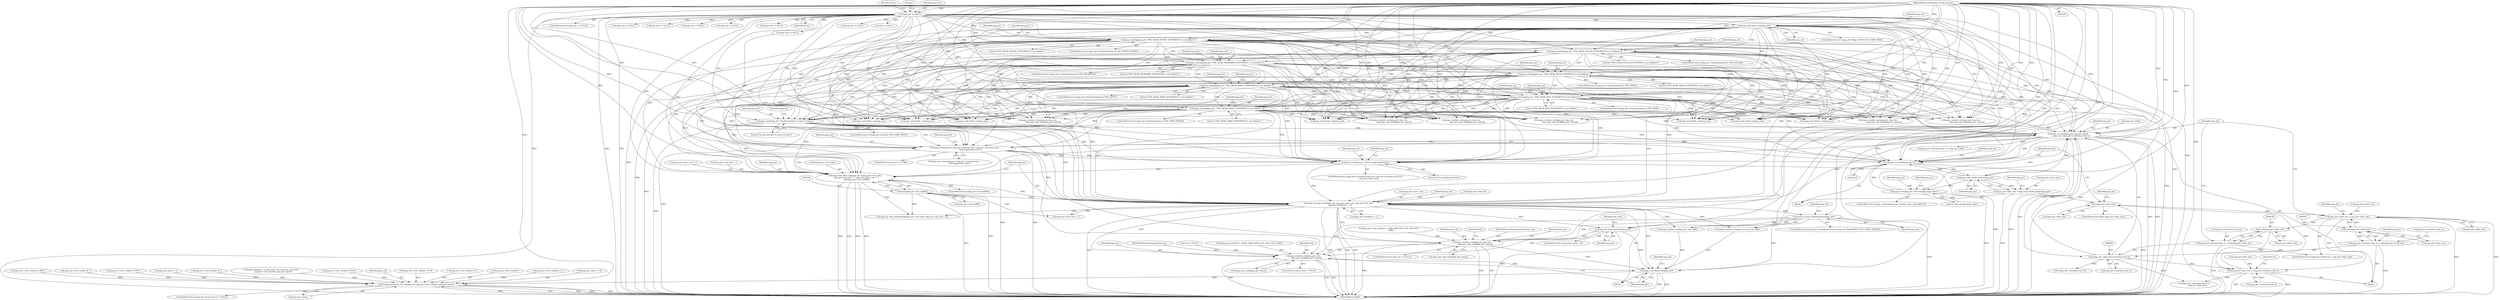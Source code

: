 digraph "0_Chrome_7f3d85b096f66870a15b37c2f40b219b2e292693_8@API" {
"1000777" [label="(Call,png_do_read_interlace(png_ptr))"];
"1000712" [label="(Call,png_memcpy_check(png_ptr, png_ptr->prev_row, png_ptr->row_buf,\n      png_ptr->rowbytes + 1))"];
"1000187" [label="(Call,png_warning(png_ptr, \"PNG_READ_PACK_SUPPORTED is not defined.\"))"];
"1000178" [label="(Call,png_warning(png_ptr, \"PNG_READ_PACKSWAP_SUPPORTED is not defined.\"))"];
"1000139" [label="(Call,png_read_start_row(png_ptr))"];
"1000119" [label="(Call,png_ptr == NULL)"];
"1000106" [label="(MethodParameterIn,png_structp png_ptr)"];
"1000169" [label="(Call,png_warning(png_ptr, \"PNG_READ_FILLER_SUPPORTED is not defined.\"))"];
"1000160" [label="(Call,png_warning(png_ptr, \"PNG_READ_INVERT_SUPPORTED is not defined.\"))"];
"1000689" [label="(Call,png_read_filter_row(png_ptr, &(png_ptr->row_info),\n      png_ptr->row_buf + 1, png_ptr->prev_row + 1,\n      (int)(png_ptr->row_buf[0])))"];
"1000205" [label="(Call,png_warning(png_ptr, \"PNG_READ_BGR_SUPPORTED is not defined.\"))"];
"1000196" [label="(Call,png_warning(png_ptr, \"PNG_READ_SHIFT_SUPPORTED is not defined.\"))"];
"1000431" [label="(Call,png_error(png_ptr, \"Invalid attempt to read row data\"))"];
"1000214" [label="(Call,png_warning(png_ptr, \"PNG_READ_SWAP_SUPPORTED is not defined.\"))"];
"1000534" [label="(Call,png_crc_read(png_ptr, png_ptr->zbuf,\n            (png_size_t)png_ptr->zstream.avail_in))"];
"1000483" [label="(Call,png_read_chunk_header(png_ptr))"];
"1000476" [label="(Call,png_crc_finish(png_ptr, 0))"];
"1000492" [label="(Call,png_error(png_ptr, \"Not enough image data\"))"];
"1000602" [label="(Call,png_error(png_ptr, png_ptr->zstream.msg ? png_ptr->zstream.msg :\n                   \"Decompression error\"))"];
"1000539" [label="(Call,(png_size_t)png_ptr->zstream.avail_in)"];
"1000523" [label="(Call,png_ptr->zstream.avail_in = (uInt)png_ptr->idat_size)"];
"1000529" [label="(Call,(uInt)png_ptr->idat_size)"];
"1000516" [label="(Call,png_ptr->zbuf_size > png_ptr->idat_size)"];
"1000501" [label="(Call,(uInt)png_ptr->zbuf_size)"];
"1000471" [label="(Call,!png_ptr->idat_size)"];
"1000479" [label="(Call,png_ptr->idat_size = png_read_chunk_header(png_ptr))"];
"1000546" [label="(Call,png_ptr->idat_size -= png_ptr->zstream.avail_in)"];
"1000495" [label="(Call,png_ptr->zstream.avail_in = (uInt)png_ptr->zbuf_size)"];
"1000584" [label="(Call,png_error(png_ptr, \"Extra compressed data\"))"];
"1000705" [label="(Call,(int)(png_ptr->row_buf[0]))"];
"1000758" [label="(Call,png_do_read_transformations(png_ptr))"];
"1000783" [label="(Call,png_combine_row(png_ptr, dsp_row,\n            png_pass_dsp_mask[png_ptr->pass]))"];
"1000795" [label="(Call,png_combine_row(png_ptr, row,\n            png_pass_mask[png_ptr->pass]))"];
"1000821" [label="(Call,png_read_finish_row(png_ptr))"];
"1000829" [label="(Call,(*(png_ptr->read_row_fn))(png_ptr, png_ptr->row_number, png_ptr->pass))"];
"1000480" [label="(Call,png_ptr->idat_size)"];
"1000509" [label="(Identifier,png_ptr)"];
"1000122" [label="(Return,return;)"];
"1000109" [label="(Block,)"];
"1000124" [label="(Literal,1)"];
"1000720" [label="(Call,png_ptr->rowbytes + 1)"];
"1000695" [label="(Call,png_ptr->row_buf + 1)"];
"1000396" [label="(Call,dsp_row != NULL)"];
"1000689" [label="(Call,png_read_filter_row(png_ptr, &(png_ptr->row_info),\n      png_ptr->row_buf + 1, png_ptr->prev_row + 1,\n      (int)(png_ptr->row_buf[0])))"];
"1000216" [label="(Literal,\"PNG_READ_SWAP_SUPPORTED is not defined.\")"];
"1000432" [label="(Identifier,png_ptr)"];
"1000235" [label="(Call,png_ptr->row_number & 0x07)"];
"1000690" [label="(Identifier,png_ptr)"];
"1000433" [label="(Literal,\"Invalid attempt to read row data\")"];
"1000492" [label="(Call,png_error(png_ptr, \"Not enough image data\"))"];
"1000792" [label="(Call,row != NULL)"];
"1000781" [label="(Identifier,dsp_row)"];
"1000196" [label="(Call,png_warning(png_ptr, \"PNG_READ_SHIFT_SUPPORTED is not defined.\"))"];
"1000211" [label="(Identifier,png_ptr)"];
"1000199" [label="(ControlStructure,if (png_ptr->transformations & PNG_BGR))"];
"1000598" [label="(ControlStructure,if (ret != Z_OK))"];
"1000171" [label="(Literal,\"PNG_READ_FILLER_SUPPORTED is not defined.\")"];
"1000115" [label="(Call,png_pass_mask[7] = {0x80, 0x08, 0x88, 0x22, 0xaa, 0x55, 0xff})"];
"1000197" [label="(Identifier,png_ptr)"];
"1000531" [label="(Call,png_ptr->idat_size)"];
"1000806" [label="(Call,row != NULL)"];
"1000118" [label="(ControlStructure,if (png_ptr == NULL))"];
"1000469" [label="(Block,)"];
"1000585" [label="(Identifier,png_ptr)"];
"1000797" [label="(Identifier,row)"];
"1000481" [label="(Identifier,png_ptr)"];
"1000830" [label="(Identifier,png_ptr)"];
"1000809" [label="(Call,png_combine_row(png_ptr, row, 0xff))"];
"1000193" [label="(Identifier,png_ptr)"];
"1000494" [label="(Literal,\"Not enough image data\")"];
"1000759" [label="(Identifier,png_ptr)"];
"1000143" [label="(Call,png_ptr->row_number == 0)"];
"1000322" [label="(Call,png_ptr->row_number & 3)"];
"1000714" [label="(Call,png_ptr->prev_row)"];
"1000780" [label="(Call,dsp_row != NULL)"];
"1000683" [label="(ControlStructure,if (png_ptr->row_buf[0]))"];
"1000220" [label="(Identifier,png_ptr)"];
"1000140" [label="(Identifier,png_ptr)"];
"1000834" [label="(Call,png_ptr->pass)"];
"1000784" [label="(Identifier,png_ptr)"];
"1000831" [label="(Call,png_ptr->row_number)"];
"1000414" [label="(Call,png_ptr->row_number & 1)"];
"1000779" [label="(ControlStructure,if (dsp_row != NULL))"];
"1000208" [label="(ControlStructure,if (png_ptr->transformations & PNG_SWAP_BYTES))"];
"1000729" [label="(Identifier,png_ptr)"];
"1000738" [label="(Call,png_do_read_intrapixel(&(png_ptr->row_info), png_ptr->row_buf + 1))"];
"1000586" [label="(Literal,\"Extra compressed data\")"];
"1000535" [label="(Identifier,png_ptr)"];
"1000179" [label="(Identifier,png_ptr)"];
"1000160" [label="(Call,png_warning(png_ptr, \"PNG_READ_INVERT_SUPPORTED is not defined.\"))"];
"1000206" [label="(Identifier,png_ptr)"];
"1000190" [label="(ControlStructure,if (png_ptr->transformations & PNG_SHIFT))"];
"1000169" [label="(Call,png_warning(png_ptr, \"PNG_READ_FILLER_SUPPORTED is not defined.\"))"];
"1000120" [label="(Identifier,png_ptr)"];
"1000771" [label="(ControlStructure,if (png_ptr->pass < 6))"];
"1000777" [label="(Call,png_do_read_interlace(png_ptr))"];
"1000713" [label="(Identifier,png_ptr)"];
"1000529" [label="(Call,(uInt)png_ptr->idat_size)"];
"1000822" [label="(Identifier,png_ptr)"];
"1000334" [label="(Call,dsp_row != NULL)"];
"1000691" [label="(Call,&(png_ptr->row_info))"];
"1000198" [label="(Literal,\"PNG_READ_SHIFT_SUPPORTED is not defined.\")"];
"1000589" [label="(Identifier,png_ptr)"];
"1000758" [label="(Call,png_do_read_transformations(png_ptr))"];
"1000181" [label="(ControlStructure,if (png_ptr->transformations & PNG_PACK))"];
"1000471" [label="(Call,!png_ptr->idat_size)"];
"1000407" [label="(Call,png_read_finish_row(png_ptr))"];
"1000536" [label="(Call,png_ptr->zbuf)"];
"1000484" [label="(Identifier,png_ptr)"];
"1000501" [label="(Call,(uInt)png_ptr->zbuf_size)"];
"1000337" [label="(Call,png_combine_row(png_ptr, dsp_row,\n                     png_pass_dsp_mask[png_ptr->pass]))"];
"1000515" [label="(ControlStructure,if (png_ptr->zbuf_size > png_ptr->idat_size))"];
"1000345" [label="(Call,png_read_finish_row(png_ptr))"];
"1000520" [label="(Call,png_ptr->idat_size)"];
"1000717" [label="(Call,png_ptr->row_buf)"];
"1000180" [label="(Literal,\"PNG_READ_PACKSWAP_SUPPORTED is not defined.\")"];
"1000253" [label="(Call,png_read_finish_row(png_ptr))"];
"1000568" [label="(ControlStructure,if (png_ptr->zstream.avail_out || png_ptr->zstream.avail_in ||\n            png_ptr->idat_size))"];
"1000498" [label="(Identifier,png_ptr)"];
"1000798" [label="(Call,png_pass_mask[png_ptr->pass])"];
"1000189" [label="(Literal,\"PNG_READ_PACK_SUPPORTED is not defined.\")"];
"1000184" [label="(Identifier,png_ptr)"];
"1000299" [label="(Call,dsp_row != NULL)"];
"1000603" [label="(Identifier,png_ptr)"];
"1000399" [label="(Call,png_combine_row(png_ptr, dsp_row,\n                     png_pass_dsp_mask[png_ptr->pass]))"];
"1000424" [label="(ControlStructure,if (!(png_ptr->mode & PNG_HAVE_IDAT)))"];
"1000539" [label="(Call,(png_size_t)png_ptr->zstream.avail_in)"];
"1000493" [label="(Identifier,png_ptr)"];
"1000187" [label="(Call,png_warning(png_ptr, \"PNG_READ_PACK_SUPPORTED is not defined.\"))"];
"1000163" [label="(ControlStructure,if (png_ptr->transformations & PNG_FILLER))"];
"1000796" [label="(Identifier,png_ptr)"];
"1000215" [label="(Identifier,png_ptr)"];
"1000705" [label="(Call,(int)(png_ptr->row_buf[0]))"];
"1000148" [label="(Call,png_ptr->pass == 0)"];
"1000242" [label="(Call,dsp_row != NULL)"];
"1000823" [label="(ControlStructure,if (png_ptr->read_row_fn != NULL))"];
"1000473" [label="(Identifier,png_ptr)"];
"1000496" [label="(Call,png_ptr->zstream.avail_in)"];
"1000307" [label="(Call,png_combine_row(png_ptr, dsp_row,\n                     png_pass_dsp_mask[png_ptr->pass]))"];
"1000272" [label="(Call,dsp_row != NULL)"];
"1000783" [label="(Call,png_combine_row(png_ptr, dsp_row,\n            png_pass_dsp_mask[png_ptr->pass]))"];
"1000763" [label="(Identifier,png_ptr)"];
"1000132" [label="(ControlStructure,if (!(png_ptr->flags & PNG_FLAG_ROW_INIT)))"];
"1000550" [label="(Call,png_ptr->zstream.avail_in)"];
"1000170" [label="(Identifier,png_ptr)"];
"1000791" [label="(ControlStructure,if (row != NULL))"];
"1000205" [label="(Call,png_warning(png_ptr, \"PNG_READ_BGR_SUPPORTED is not defined.\"))"];
"1000112" [label="(Call,png_pass_dsp_mask[7] = {0xff, 0x0f, 0xff, 0x33, 0xff, 0x55,\n       0xff})"];
"1000214" [label="(Call,png_warning(png_ptr, \"PNG_READ_SWAP_SUPPORTED is not defined.\"))"];
"1000161" [label="(Identifier,png_ptr)"];
"1000516" [label="(Call,png_ptr->zbuf_size > png_ptr->idat_size)"];
"1000826" [label="(Identifier,png_ptr)"];
"1000315" [label="(Call,png_read_finish_row(png_ptr))"];
"1000517" [label="(Call,png_ptr->zbuf_size)"];
"1000188" [label="(Identifier,png_ptr)"];
"1000778" [label="(Identifier,png_ptr)"];
"1000575" [label="(Call,png_ptr->zstream.avail_in ||\n            png_ptr->idat_size)"];
"1000743" [label="(Call,png_ptr->row_buf + 1)"];
"1000786" [label="(Call,png_pass_dsp_mask[png_ptr->pass])"];
"1000361" [label="(Call,dsp_row != NULL)"];
"1000495" [label="(Call,png_ptr->zstream.avail_in = (uInt)png_ptr->zbuf_size)"];
"1000700" [label="(Call,png_ptr->prev_row + 1)"];
"1000707" [label="(Call,png_ptr->row_buf[0])"];
"1000485" [label="(ControlStructure,if (png_memcmp(png_ptr->chunk_name, png_IDAT, 4)))"];
"1000477" [label="(Identifier,png_ptr)"];
"1000604" [label="(Call,png_ptr->zstream.msg ? png_ptr->zstream.msg :\n                   \"Decompression error\")"];
"1000475" [label="(Block,)"];
"1000431" [label="(Call,png_error(png_ptr, \"Invalid attempt to read row data\"))"];
"1000245" [label="(Call,png_combine_row(png_ptr, dsp_row,\n                     png_pass_dsp_mask[png_ptr->pass]))"];
"1000283" [label="(Call,png_read_finish_row(png_ptr))"];
"1000785" [label="(Identifier,dsp_row)"];
"1000534" [label="(Call,png_crc_read(png_ptr, png_ptr->zbuf,\n            (png_size_t)png_ptr->zstream.avail_in))"];
"1000166" [label="(Identifier,png_ptr)"];
"1000172" [label="(ControlStructure,if (png_ptr->transformations & PNG_PACKSWAP))"];
"1000260" [label="(Call,png_ptr->row_number & 0x07)"];
"1000202" [label="(Identifier,png_ptr)"];
"1000478" [label="(Literal,0)"];
"1000162" [label="(Literal,\"PNG_READ_INVERT_SUPPORTED is not defined.\")"];
"1000541" [label="(Call,png_ptr->zstream.avail_in)"];
"1000546" [label="(Call,png_ptr->idat_size -= png_ptr->zstream.avail_in)"];
"1000548" [label="(Identifier,png_ptr)"];
"1000207" [label="(Literal,\"PNG_READ_BGR_SUPPORTED is not defined.\")"];
"1000829" [label="(Call,(*(png_ptr->read_row_fn))(png_ptr, png_ptr->row_number, png_ptr->pass))"];
"1000584" [label="(Call,png_error(png_ptr, \"Extra compressed data\"))"];
"1000275" [label="(Call,png_combine_row(png_ptr, dsp_row,\n                     png_pass_dsp_mask[png_ptr->pass]))"];
"1000483" [label="(Call,png_read_chunk_header(png_ptr))"];
"1000476" [label="(Call,png_crc_finish(png_ptr, 0))"];
"1000837" [label="(MethodReturn,RET)"];
"1000472" [label="(Call,png_ptr->idat_size)"];
"1000178" [label="(Call,png_warning(png_ptr, \"PNG_READ_PACKSWAP_SUPPORTED is not defined.\"))"];
"1000523" [label="(Call,png_ptr->zstream.avail_in = (uInt)png_ptr->idat_size)"];
"1000420" [label="(Call,png_read_finish_row(png_ptr))"];
"1000119" [label="(Call,png_ptr == NULL)"];
"1000602" [label="(Call,png_error(png_ptr, png_ptr->zstream.msg ? png_ptr->zstream.msg :\n                   \"Decompression error\"))"];
"1000175" [label="(Identifier,png_ptr)"];
"1000547" [label="(Call,png_ptr->idat_size)"];
"1000139" [label="(Call,png_read_start_row(png_ptr))"];
"1000384" [label="(Call,png_ptr->row_number & 1)"];
"1000712" [label="(Call,png_memcpy_check(png_ptr, png_ptr->prev_row, png_ptr->row_buf,\n      png_ptr->rowbytes + 1))"];
"1000821" [label="(Call,png_read_finish_row(png_ptr))"];
"1000290" [label="(Call,png_ptr->row_number & 0x07)"];
"1000437" [label="(Identifier,png_ptr)"];
"1000463" [label="(Call,!(png_ptr->zstream.avail_in))"];
"1000772" [label="(Call,png_ptr->pass < 6)"];
"1000793" [label="(Identifier,row)"];
"1000748" [label="(ControlStructure,if (png_ptr->transformations || (png_ptr->flags&PNG_FLAG_STRIP_ALPHA)))"];
"1000470" [label="(ControlStructure,while (!png_ptr->idat_size))"];
"1000506" [label="(Call,png_ptr->zstream.next_in = png_ptr->zbuf)"];
"1000795" [label="(Call,png_combine_row(png_ptr, row,\n            png_pass_mask[png_ptr->pass]))"];
"1000817" [label="(Call,png_combine_row(png_ptr, dsp_row, 0xff))"];
"1000352" [label="(Call,png_ptr->row_number & 3)"];
"1000556" [label="(Identifier,ret)"];
"1000479" [label="(Call,png_ptr->idat_size = png_read_chunk_header(png_ptr))"];
"1000106" [label="(MethodParameterIn,png_structp png_ptr)"];
"1000121" [label="(Identifier,NULL)"];
"1000618" [label="(Identifier,png_ptr)"];
"1000503" [label="(Call,png_ptr->zbuf_size)"];
"1000377" [label="(Call,png_read_finish_row(png_ptr))"];
"1000154" [label="(ControlStructure,if (png_ptr->transformations & PNG_INVERT_MONO))"];
"1000526" [label="(Identifier,png_ptr)"];
"1000107" [label="(MethodParameterIn,png_bytep row)"];
"1000369" [label="(Call,png_combine_row(png_ptr, dsp_row,\n                     png_pass_dsp_mask[png_ptr->pass]))"];
"1000488" [label="(Identifier,png_ptr)"];
"1000123" [label="(Call,png_debug2(1, \"in png_read_row (row %lu, pass %d)\",\n      png_ptr->row_number, png_ptr->pass))"];
"1000524" [label="(Call,png_ptr->zstream.avail_in)"];
"1000145" [label="(Identifier,png_ptr)"];
"1000108" [label="(MethodParameterIn,png_bytep dsp_row)"];
"1000777" -> "1000771"  [label="AST: "];
"1000777" -> "1000778"  [label="CFG: "];
"1000778" -> "1000777"  [label="AST: "];
"1000781" -> "1000777"  [label="CFG: "];
"1000777" -> "1000837"  [label="DDG: "];
"1000712" -> "1000777"  [label="DDG: "];
"1000758" -> "1000777"  [label="DDG: "];
"1000106" -> "1000777"  [label="DDG: "];
"1000777" -> "1000783"  [label="DDG: "];
"1000777" -> "1000795"  [label="DDG: "];
"1000777" -> "1000821"  [label="DDG: "];
"1000712" -> "1000109"  [label="AST: "];
"1000712" -> "1000720"  [label="CFG: "];
"1000713" -> "1000712"  [label="AST: "];
"1000714" -> "1000712"  [label="AST: "];
"1000717" -> "1000712"  [label="AST: "];
"1000720" -> "1000712"  [label="AST: "];
"1000729" -> "1000712"  [label="CFG: "];
"1000712" -> "1000837"  [label="DDG: "];
"1000712" -> "1000837"  [label="DDG: "];
"1000712" -> "1000837"  [label="DDG: "];
"1000712" -> "1000837"  [label="DDG: "];
"1000187" -> "1000712"  [label="DDG: "];
"1000689" -> "1000712"  [label="DDG: "];
"1000178" -> "1000712"  [label="DDG: "];
"1000205" -> "1000712"  [label="DDG: "];
"1000139" -> "1000712"  [label="DDG: "];
"1000431" -> "1000712"  [label="DDG: "];
"1000196" -> "1000712"  [label="DDG: "];
"1000119" -> "1000712"  [label="DDG: "];
"1000534" -> "1000712"  [label="DDG: "];
"1000160" -> "1000712"  [label="DDG: "];
"1000214" -> "1000712"  [label="DDG: "];
"1000602" -> "1000712"  [label="DDG: "];
"1000169" -> "1000712"  [label="DDG: "];
"1000584" -> "1000712"  [label="DDG: "];
"1000106" -> "1000712"  [label="DDG: "];
"1000705" -> "1000712"  [label="DDG: "];
"1000712" -> "1000738"  [label="DDG: "];
"1000712" -> "1000743"  [label="DDG: "];
"1000712" -> "1000758"  [label="DDG: "];
"1000712" -> "1000783"  [label="DDG: "];
"1000712" -> "1000795"  [label="DDG: "];
"1000712" -> "1000809"  [label="DDG: "];
"1000712" -> "1000817"  [label="DDG: "];
"1000712" -> "1000821"  [label="DDG: "];
"1000187" -> "1000181"  [label="AST: "];
"1000187" -> "1000189"  [label="CFG: "];
"1000188" -> "1000187"  [label="AST: "];
"1000189" -> "1000187"  [label="AST: "];
"1000193" -> "1000187"  [label="CFG: "];
"1000187" -> "1000837"  [label="DDG: "];
"1000178" -> "1000187"  [label="DDG: "];
"1000139" -> "1000187"  [label="DDG: "];
"1000119" -> "1000187"  [label="DDG: "];
"1000169" -> "1000187"  [label="DDG: "];
"1000160" -> "1000187"  [label="DDG: "];
"1000106" -> "1000187"  [label="DDG: "];
"1000187" -> "1000196"  [label="DDG: "];
"1000187" -> "1000205"  [label="DDG: "];
"1000187" -> "1000214"  [label="DDG: "];
"1000187" -> "1000245"  [label="DDG: "];
"1000187" -> "1000253"  [label="DDG: "];
"1000187" -> "1000275"  [label="DDG: "];
"1000187" -> "1000283"  [label="DDG: "];
"1000187" -> "1000307"  [label="DDG: "];
"1000187" -> "1000315"  [label="DDG: "];
"1000187" -> "1000337"  [label="DDG: "];
"1000187" -> "1000345"  [label="DDG: "];
"1000187" -> "1000369"  [label="DDG: "];
"1000187" -> "1000377"  [label="DDG: "];
"1000187" -> "1000399"  [label="DDG: "];
"1000187" -> "1000407"  [label="DDG: "];
"1000187" -> "1000420"  [label="DDG: "];
"1000187" -> "1000431"  [label="DDG: "];
"1000187" -> "1000476"  [label="DDG: "];
"1000187" -> "1000534"  [label="DDG: "];
"1000187" -> "1000584"  [label="DDG: "];
"1000187" -> "1000602"  [label="DDG: "];
"1000187" -> "1000689"  [label="DDG: "];
"1000178" -> "1000172"  [label="AST: "];
"1000178" -> "1000180"  [label="CFG: "];
"1000179" -> "1000178"  [label="AST: "];
"1000180" -> "1000178"  [label="AST: "];
"1000184" -> "1000178"  [label="CFG: "];
"1000178" -> "1000837"  [label="DDG: "];
"1000139" -> "1000178"  [label="DDG: "];
"1000119" -> "1000178"  [label="DDG: "];
"1000169" -> "1000178"  [label="DDG: "];
"1000160" -> "1000178"  [label="DDG: "];
"1000106" -> "1000178"  [label="DDG: "];
"1000178" -> "1000196"  [label="DDG: "];
"1000178" -> "1000205"  [label="DDG: "];
"1000178" -> "1000214"  [label="DDG: "];
"1000178" -> "1000245"  [label="DDG: "];
"1000178" -> "1000253"  [label="DDG: "];
"1000178" -> "1000275"  [label="DDG: "];
"1000178" -> "1000283"  [label="DDG: "];
"1000178" -> "1000307"  [label="DDG: "];
"1000178" -> "1000315"  [label="DDG: "];
"1000178" -> "1000337"  [label="DDG: "];
"1000178" -> "1000345"  [label="DDG: "];
"1000178" -> "1000369"  [label="DDG: "];
"1000178" -> "1000377"  [label="DDG: "];
"1000178" -> "1000399"  [label="DDG: "];
"1000178" -> "1000407"  [label="DDG: "];
"1000178" -> "1000420"  [label="DDG: "];
"1000178" -> "1000431"  [label="DDG: "];
"1000178" -> "1000476"  [label="DDG: "];
"1000178" -> "1000534"  [label="DDG: "];
"1000178" -> "1000584"  [label="DDG: "];
"1000178" -> "1000602"  [label="DDG: "];
"1000178" -> "1000689"  [label="DDG: "];
"1000139" -> "1000132"  [label="AST: "];
"1000139" -> "1000140"  [label="CFG: "];
"1000140" -> "1000139"  [label="AST: "];
"1000145" -> "1000139"  [label="CFG: "];
"1000139" -> "1000837"  [label="DDG: "];
"1000119" -> "1000139"  [label="DDG: "];
"1000106" -> "1000139"  [label="DDG: "];
"1000139" -> "1000160"  [label="DDG: "];
"1000139" -> "1000169"  [label="DDG: "];
"1000139" -> "1000196"  [label="DDG: "];
"1000139" -> "1000205"  [label="DDG: "];
"1000139" -> "1000214"  [label="DDG: "];
"1000139" -> "1000245"  [label="DDG: "];
"1000139" -> "1000253"  [label="DDG: "];
"1000139" -> "1000275"  [label="DDG: "];
"1000139" -> "1000283"  [label="DDG: "];
"1000139" -> "1000307"  [label="DDG: "];
"1000139" -> "1000315"  [label="DDG: "];
"1000139" -> "1000337"  [label="DDG: "];
"1000139" -> "1000345"  [label="DDG: "];
"1000139" -> "1000369"  [label="DDG: "];
"1000139" -> "1000377"  [label="DDG: "];
"1000139" -> "1000399"  [label="DDG: "];
"1000139" -> "1000407"  [label="DDG: "];
"1000139" -> "1000420"  [label="DDG: "];
"1000139" -> "1000431"  [label="DDG: "];
"1000139" -> "1000476"  [label="DDG: "];
"1000139" -> "1000534"  [label="DDG: "];
"1000139" -> "1000584"  [label="DDG: "];
"1000139" -> "1000602"  [label="DDG: "];
"1000139" -> "1000689"  [label="DDG: "];
"1000119" -> "1000118"  [label="AST: "];
"1000119" -> "1000121"  [label="CFG: "];
"1000120" -> "1000119"  [label="AST: "];
"1000121" -> "1000119"  [label="AST: "];
"1000122" -> "1000119"  [label="CFG: "];
"1000124" -> "1000119"  [label="CFG: "];
"1000119" -> "1000837"  [label="DDG: "];
"1000119" -> "1000837"  [label="DDG: "];
"1000119" -> "1000837"  [label="DDG: "];
"1000106" -> "1000119"  [label="DDG: "];
"1000119" -> "1000160"  [label="DDG: "];
"1000119" -> "1000169"  [label="DDG: "];
"1000119" -> "1000196"  [label="DDG: "];
"1000119" -> "1000205"  [label="DDG: "];
"1000119" -> "1000214"  [label="DDG: "];
"1000119" -> "1000242"  [label="DDG: "];
"1000119" -> "1000245"  [label="DDG: "];
"1000119" -> "1000253"  [label="DDG: "];
"1000119" -> "1000272"  [label="DDG: "];
"1000119" -> "1000275"  [label="DDG: "];
"1000119" -> "1000283"  [label="DDG: "];
"1000119" -> "1000299"  [label="DDG: "];
"1000119" -> "1000307"  [label="DDG: "];
"1000119" -> "1000315"  [label="DDG: "];
"1000119" -> "1000334"  [label="DDG: "];
"1000119" -> "1000337"  [label="DDG: "];
"1000119" -> "1000345"  [label="DDG: "];
"1000119" -> "1000361"  [label="DDG: "];
"1000119" -> "1000369"  [label="DDG: "];
"1000119" -> "1000377"  [label="DDG: "];
"1000119" -> "1000396"  [label="DDG: "];
"1000119" -> "1000399"  [label="DDG: "];
"1000119" -> "1000407"  [label="DDG: "];
"1000119" -> "1000420"  [label="DDG: "];
"1000119" -> "1000431"  [label="DDG: "];
"1000119" -> "1000476"  [label="DDG: "];
"1000119" -> "1000534"  [label="DDG: "];
"1000119" -> "1000584"  [label="DDG: "];
"1000119" -> "1000602"  [label="DDG: "];
"1000119" -> "1000689"  [label="DDG: "];
"1000119" -> "1000780"  [label="DDG: "];
"1000119" -> "1000806"  [label="DDG: "];
"1000106" -> "1000105"  [label="AST: "];
"1000106" -> "1000837"  [label="DDG: "];
"1000106" -> "1000160"  [label="DDG: "];
"1000106" -> "1000169"  [label="DDG: "];
"1000106" -> "1000196"  [label="DDG: "];
"1000106" -> "1000205"  [label="DDG: "];
"1000106" -> "1000214"  [label="DDG: "];
"1000106" -> "1000245"  [label="DDG: "];
"1000106" -> "1000253"  [label="DDG: "];
"1000106" -> "1000275"  [label="DDG: "];
"1000106" -> "1000283"  [label="DDG: "];
"1000106" -> "1000307"  [label="DDG: "];
"1000106" -> "1000315"  [label="DDG: "];
"1000106" -> "1000337"  [label="DDG: "];
"1000106" -> "1000345"  [label="DDG: "];
"1000106" -> "1000369"  [label="DDG: "];
"1000106" -> "1000377"  [label="DDG: "];
"1000106" -> "1000399"  [label="DDG: "];
"1000106" -> "1000407"  [label="DDG: "];
"1000106" -> "1000420"  [label="DDG: "];
"1000106" -> "1000431"  [label="DDG: "];
"1000106" -> "1000476"  [label="DDG: "];
"1000106" -> "1000483"  [label="DDG: "];
"1000106" -> "1000492"  [label="DDG: "];
"1000106" -> "1000534"  [label="DDG: "];
"1000106" -> "1000584"  [label="DDG: "];
"1000106" -> "1000602"  [label="DDG: "];
"1000106" -> "1000689"  [label="DDG: "];
"1000106" -> "1000758"  [label="DDG: "];
"1000106" -> "1000783"  [label="DDG: "];
"1000106" -> "1000795"  [label="DDG: "];
"1000106" -> "1000809"  [label="DDG: "];
"1000106" -> "1000817"  [label="DDG: "];
"1000106" -> "1000821"  [label="DDG: "];
"1000106" -> "1000829"  [label="DDG: "];
"1000169" -> "1000163"  [label="AST: "];
"1000169" -> "1000171"  [label="CFG: "];
"1000170" -> "1000169"  [label="AST: "];
"1000171" -> "1000169"  [label="AST: "];
"1000175" -> "1000169"  [label="CFG: "];
"1000169" -> "1000837"  [label="DDG: "];
"1000160" -> "1000169"  [label="DDG: "];
"1000169" -> "1000196"  [label="DDG: "];
"1000169" -> "1000205"  [label="DDG: "];
"1000169" -> "1000214"  [label="DDG: "];
"1000169" -> "1000245"  [label="DDG: "];
"1000169" -> "1000253"  [label="DDG: "];
"1000169" -> "1000275"  [label="DDG: "];
"1000169" -> "1000283"  [label="DDG: "];
"1000169" -> "1000307"  [label="DDG: "];
"1000169" -> "1000315"  [label="DDG: "];
"1000169" -> "1000337"  [label="DDG: "];
"1000169" -> "1000345"  [label="DDG: "];
"1000169" -> "1000369"  [label="DDG: "];
"1000169" -> "1000377"  [label="DDG: "];
"1000169" -> "1000399"  [label="DDG: "];
"1000169" -> "1000407"  [label="DDG: "];
"1000169" -> "1000420"  [label="DDG: "];
"1000169" -> "1000431"  [label="DDG: "];
"1000169" -> "1000476"  [label="DDG: "];
"1000169" -> "1000534"  [label="DDG: "];
"1000169" -> "1000584"  [label="DDG: "];
"1000169" -> "1000602"  [label="DDG: "];
"1000169" -> "1000689"  [label="DDG: "];
"1000160" -> "1000154"  [label="AST: "];
"1000160" -> "1000162"  [label="CFG: "];
"1000161" -> "1000160"  [label="AST: "];
"1000162" -> "1000160"  [label="AST: "];
"1000166" -> "1000160"  [label="CFG: "];
"1000160" -> "1000837"  [label="DDG: "];
"1000160" -> "1000196"  [label="DDG: "];
"1000160" -> "1000205"  [label="DDG: "];
"1000160" -> "1000214"  [label="DDG: "];
"1000160" -> "1000245"  [label="DDG: "];
"1000160" -> "1000253"  [label="DDG: "];
"1000160" -> "1000275"  [label="DDG: "];
"1000160" -> "1000283"  [label="DDG: "];
"1000160" -> "1000307"  [label="DDG: "];
"1000160" -> "1000315"  [label="DDG: "];
"1000160" -> "1000337"  [label="DDG: "];
"1000160" -> "1000345"  [label="DDG: "];
"1000160" -> "1000369"  [label="DDG: "];
"1000160" -> "1000377"  [label="DDG: "];
"1000160" -> "1000399"  [label="DDG: "];
"1000160" -> "1000407"  [label="DDG: "];
"1000160" -> "1000420"  [label="DDG: "];
"1000160" -> "1000431"  [label="DDG: "];
"1000160" -> "1000476"  [label="DDG: "];
"1000160" -> "1000534"  [label="DDG: "];
"1000160" -> "1000584"  [label="DDG: "];
"1000160" -> "1000602"  [label="DDG: "];
"1000160" -> "1000689"  [label="DDG: "];
"1000689" -> "1000683"  [label="AST: "];
"1000689" -> "1000705"  [label="CFG: "];
"1000690" -> "1000689"  [label="AST: "];
"1000691" -> "1000689"  [label="AST: "];
"1000695" -> "1000689"  [label="AST: "];
"1000700" -> "1000689"  [label="AST: "];
"1000705" -> "1000689"  [label="AST: "];
"1000713" -> "1000689"  [label="CFG: "];
"1000689" -> "1000837"  [label="DDG: "];
"1000689" -> "1000837"  [label="DDG: "];
"1000689" -> "1000837"  [label="DDG: "];
"1000689" -> "1000837"  [label="DDG: "];
"1000689" -> "1000837"  [label="DDG: "];
"1000205" -> "1000689"  [label="DDG: "];
"1000431" -> "1000689"  [label="DDG: "];
"1000196" -> "1000689"  [label="DDG: "];
"1000534" -> "1000689"  [label="DDG: "];
"1000214" -> "1000689"  [label="DDG: "];
"1000602" -> "1000689"  [label="DDG: "];
"1000584" -> "1000689"  [label="DDG: "];
"1000705" -> "1000689"  [label="DDG: "];
"1000689" -> "1000738"  [label="DDG: "];
"1000205" -> "1000199"  [label="AST: "];
"1000205" -> "1000207"  [label="CFG: "];
"1000206" -> "1000205"  [label="AST: "];
"1000207" -> "1000205"  [label="AST: "];
"1000211" -> "1000205"  [label="CFG: "];
"1000205" -> "1000837"  [label="DDG: "];
"1000196" -> "1000205"  [label="DDG: "];
"1000205" -> "1000214"  [label="DDG: "];
"1000205" -> "1000245"  [label="DDG: "];
"1000205" -> "1000253"  [label="DDG: "];
"1000205" -> "1000275"  [label="DDG: "];
"1000205" -> "1000283"  [label="DDG: "];
"1000205" -> "1000307"  [label="DDG: "];
"1000205" -> "1000315"  [label="DDG: "];
"1000205" -> "1000337"  [label="DDG: "];
"1000205" -> "1000345"  [label="DDG: "];
"1000205" -> "1000369"  [label="DDG: "];
"1000205" -> "1000377"  [label="DDG: "];
"1000205" -> "1000399"  [label="DDG: "];
"1000205" -> "1000407"  [label="DDG: "];
"1000205" -> "1000420"  [label="DDG: "];
"1000205" -> "1000431"  [label="DDG: "];
"1000205" -> "1000476"  [label="DDG: "];
"1000205" -> "1000534"  [label="DDG: "];
"1000205" -> "1000584"  [label="DDG: "];
"1000205" -> "1000602"  [label="DDG: "];
"1000196" -> "1000190"  [label="AST: "];
"1000196" -> "1000198"  [label="CFG: "];
"1000197" -> "1000196"  [label="AST: "];
"1000198" -> "1000196"  [label="AST: "];
"1000202" -> "1000196"  [label="CFG: "];
"1000196" -> "1000837"  [label="DDG: "];
"1000196" -> "1000214"  [label="DDG: "];
"1000196" -> "1000245"  [label="DDG: "];
"1000196" -> "1000253"  [label="DDG: "];
"1000196" -> "1000275"  [label="DDG: "];
"1000196" -> "1000283"  [label="DDG: "];
"1000196" -> "1000307"  [label="DDG: "];
"1000196" -> "1000315"  [label="DDG: "];
"1000196" -> "1000337"  [label="DDG: "];
"1000196" -> "1000345"  [label="DDG: "];
"1000196" -> "1000369"  [label="DDG: "];
"1000196" -> "1000377"  [label="DDG: "];
"1000196" -> "1000399"  [label="DDG: "];
"1000196" -> "1000407"  [label="DDG: "];
"1000196" -> "1000420"  [label="DDG: "];
"1000196" -> "1000431"  [label="DDG: "];
"1000196" -> "1000476"  [label="DDG: "];
"1000196" -> "1000534"  [label="DDG: "];
"1000196" -> "1000584"  [label="DDG: "];
"1000196" -> "1000602"  [label="DDG: "];
"1000431" -> "1000424"  [label="AST: "];
"1000431" -> "1000433"  [label="CFG: "];
"1000432" -> "1000431"  [label="AST: "];
"1000433" -> "1000431"  [label="AST: "];
"1000437" -> "1000431"  [label="CFG: "];
"1000431" -> "1000837"  [label="DDG: "];
"1000214" -> "1000431"  [label="DDG: "];
"1000431" -> "1000476"  [label="DDG: "];
"1000431" -> "1000534"  [label="DDG: "];
"1000431" -> "1000584"  [label="DDG: "];
"1000431" -> "1000602"  [label="DDG: "];
"1000214" -> "1000208"  [label="AST: "];
"1000214" -> "1000216"  [label="CFG: "];
"1000215" -> "1000214"  [label="AST: "];
"1000216" -> "1000214"  [label="AST: "];
"1000220" -> "1000214"  [label="CFG: "];
"1000214" -> "1000837"  [label="DDG: "];
"1000214" -> "1000245"  [label="DDG: "];
"1000214" -> "1000253"  [label="DDG: "];
"1000214" -> "1000275"  [label="DDG: "];
"1000214" -> "1000283"  [label="DDG: "];
"1000214" -> "1000307"  [label="DDG: "];
"1000214" -> "1000315"  [label="DDG: "];
"1000214" -> "1000337"  [label="DDG: "];
"1000214" -> "1000345"  [label="DDG: "];
"1000214" -> "1000369"  [label="DDG: "];
"1000214" -> "1000377"  [label="DDG: "];
"1000214" -> "1000399"  [label="DDG: "];
"1000214" -> "1000407"  [label="DDG: "];
"1000214" -> "1000420"  [label="DDG: "];
"1000214" -> "1000476"  [label="DDG: "];
"1000214" -> "1000534"  [label="DDG: "];
"1000214" -> "1000584"  [label="DDG: "];
"1000214" -> "1000602"  [label="DDG: "];
"1000534" -> "1000469"  [label="AST: "];
"1000534" -> "1000539"  [label="CFG: "];
"1000535" -> "1000534"  [label="AST: "];
"1000536" -> "1000534"  [label="AST: "];
"1000539" -> "1000534"  [label="AST: "];
"1000548" -> "1000534"  [label="CFG: "];
"1000534" -> "1000837"  [label="DDG: "];
"1000534" -> "1000837"  [label="DDG: "];
"1000534" -> "1000837"  [label="DDG: "];
"1000534" -> "1000476"  [label="DDG: "];
"1000534" -> "1000506"  [label="DDG: "];
"1000483" -> "1000534"  [label="DDG: "];
"1000492" -> "1000534"  [label="DDG: "];
"1000602" -> "1000534"  [label="DDG: "];
"1000539" -> "1000534"  [label="DDG: "];
"1000534" -> "1000584"  [label="DDG: "];
"1000534" -> "1000602"  [label="DDG: "];
"1000483" -> "1000479"  [label="AST: "];
"1000483" -> "1000484"  [label="CFG: "];
"1000484" -> "1000483"  [label="AST: "];
"1000479" -> "1000483"  [label="CFG: "];
"1000483" -> "1000476"  [label="DDG: "];
"1000483" -> "1000479"  [label="DDG: "];
"1000476" -> "1000483"  [label="DDG: "];
"1000483" -> "1000492"  [label="DDG: "];
"1000476" -> "1000475"  [label="AST: "];
"1000476" -> "1000478"  [label="CFG: "];
"1000477" -> "1000476"  [label="AST: "];
"1000478" -> "1000476"  [label="AST: "];
"1000481" -> "1000476"  [label="CFG: "];
"1000476" -> "1000837"  [label="DDG: "];
"1000492" -> "1000476"  [label="DDG: "];
"1000602" -> "1000476"  [label="DDG: "];
"1000492" -> "1000485"  [label="AST: "];
"1000492" -> "1000494"  [label="CFG: "];
"1000493" -> "1000492"  [label="AST: "];
"1000494" -> "1000492"  [label="AST: "];
"1000473" -> "1000492"  [label="CFG: "];
"1000492" -> "1000837"  [label="DDG: "];
"1000602" -> "1000598"  [label="AST: "];
"1000602" -> "1000604"  [label="CFG: "];
"1000603" -> "1000602"  [label="AST: "];
"1000604" -> "1000602"  [label="AST: "];
"1000618" -> "1000602"  [label="CFG: "];
"1000602" -> "1000837"  [label="DDG: "];
"1000602" -> "1000837"  [label="DDG: "];
"1000602" -> "1000584"  [label="DDG: "];
"1000539" -> "1000541"  [label="CFG: "];
"1000540" -> "1000539"  [label="AST: "];
"1000541" -> "1000539"  [label="AST: "];
"1000539" -> "1000463"  [label="DDG: "];
"1000523" -> "1000539"  [label="DDG: "];
"1000495" -> "1000539"  [label="DDG: "];
"1000539" -> "1000546"  [label="DDG: "];
"1000539" -> "1000575"  [label="DDG: "];
"1000523" -> "1000515"  [label="AST: "];
"1000523" -> "1000529"  [label="CFG: "];
"1000524" -> "1000523"  [label="AST: "];
"1000529" -> "1000523"  [label="AST: "];
"1000535" -> "1000523"  [label="CFG: "];
"1000523" -> "1000837"  [label="DDG: "];
"1000529" -> "1000523"  [label="DDG: "];
"1000529" -> "1000531"  [label="CFG: "];
"1000530" -> "1000529"  [label="AST: "];
"1000531" -> "1000529"  [label="AST: "];
"1000516" -> "1000529"  [label="DDG: "];
"1000529" -> "1000546"  [label="DDG: "];
"1000516" -> "1000515"  [label="AST: "];
"1000516" -> "1000520"  [label="CFG: "];
"1000517" -> "1000516"  [label="AST: "];
"1000520" -> "1000516"  [label="AST: "];
"1000526" -> "1000516"  [label="CFG: "];
"1000535" -> "1000516"  [label="CFG: "];
"1000516" -> "1000837"  [label="DDG: "];
"1000516" -> "1000837"  [label="DDG: "];
"1000516" -> "1000501"  [label="DDG: "];
"1000501" -> "1000516"  [label="DDG: "];
"1000471" -> "1000516"  [label="DDG: "];
"1000516" -> "1000546"  [label="DDG: "];
"1000501" -> "1000495"  [label="AST: "];
"1000501" -> "1000503"  [label="CFG: "];
"1000502" -> "1000501"  [label="AST: "];
"1000503" -> "1000501"  [label="AST: "];
"1000495" -> "1000501"  [label="CFG: "];
"1000501" -> "1000495"  [label="DDG: "];
"1000471" -> "1000470"  [label="AST: "];
"1000471" -> "1000472"  [label="CFG: "];
"1000472" -> "1000471"  [label="AST: "];
"1000477" -> "1000471"  [label="CFG: "];
"1000498" -> "1000471"  [label="CFG: "];
"1000471" -> "1000837"  [label="DDG: "];
"1000479" -> "1000471"  [label="DDG: "];
"1000546" -> "1000471"  [label="DDG: "];
"1000479" -> "1000475"  [label="AST: "];
"1000480" -> "1000479"  [label="AST: "];
"1000488" -> "1000479"  [label="CFG: "];
"1000479" -> "1000837"  [label="DDG: "];
"1000546" -> "1000469"  [label="AST: "];
"1000546" -> "1000550"  [label="CFG: "];
"1000547" -> "1000546"  [label="AST: "];
"1000550" -> "1000546"  [label="AST: "];
"1000556" -> "1000546"  [label="CFG: "];
"1000546" -> "1000837"  [label="DDG: "];
"1000546" -> "1000837"  [label="DDG: "];
"1000546" -> "1000575"  [label="DDG: "];
"1000495" -> "1000469"  [label="AST: "];
"1000496" -> "1000495"  [label="AST: "];
"1000509" -> "1000495"  [label="CFG: "];
"1000495" -> "1000837"  [label="DDG: "];
"1000584" -> "1000568"  [label="AST: "];
"1000584" -> "1000586"  [label="CFG: "];
"1000585" -> "1000584"  [label="AST: "];
"1000586" -> "1000584"  [label="AST: "];
"1000589" -> "1000584"  [label="CFG: "];
"1000584" -> "1000837"  [label="DDG: "];
"1000705" -> "1000707"  [label="CFG: "];
"1000706" -> "1000705"  [label="AST: "];
"1000707" -> "1000705"  [label="AST: "];
"1000705" -> "1000837"  [label="DDG: "];
"1000705" -> "1000738"  [label="DDG: "];
"1000705" -> "1000743"  [label="DDG: "];
"1000758" -> "1000748"  [label="AST: "];
"1000758" -> "1000759"  [label="CFG: "];
"1000759" -> "1000758"  [label="AST: "];
"1000763" -> "1000758"  [label="CFG: "];
"1000758" -> "1000837"  [label="DDG: "];
"1000758" -> "1000783"  [label="DDG: "];
"1000758" -> "1000795"  [label="DDG: "];
"1000758" -> "1000809"  [label="DDG: "];
"1000758" -> "1000817"  [label="DDG: "];
"1000758" -> "1000821"  [label="DDG: "];
"1000783" -> "1000779"  [label="AST: "];
"1000783" -> "1000786"  [label="CFG: "];
"1000784" -> "1000783"  [label="AST: "];
"1000785" -> "1000783"  [label="AST: "];
"1000786" -> "1000783"  [label="AST: "];
"1000793" -> "1000783"  [label="CFG: "];
"1000783" -> "1000837"  [label="DDG: "];
"1000783" -> "1000837"  [label="DDG: "];
"1000783" -> "1000837"  [label="DDG: "];
"1000780" -> "1000783"  [label="DDG: "];
"1000108" -> "1000783"  [label="DDG: "];
"1000112" -> "1000783"  [label="DDG: "];
"1000783" -> "1000795"  [label="DDG: "];
"1000783" -> "1000821"  [label="DDG: "];
"1000795" -> "1000791"  [label="AST: "];
"1000795" -> "1000798"  [label="CFG: "];
"1000796" -> "1000795"  [label="AST: "];
"1000797" -> "1000795"  [label="AST: "];
"1000798" -> "1000795"  [label="AST: "];
"1000822" -> "1000795"  [label="CFG: "];
"1000795" -> "1000837"  [label="DDG: "];
"1000795" -> "1000837"  [label="DDG: "];
"1000795" -> "1000837"  [label="DDG: "];
"1000792" -> "1000795"  [label="DDG: "];
"1000107" -> "1000795"  [label="DDG: "];
"1000115" -> "1000795"  [label="DDG: "];
"1000795" -> "1000821"  [label="DDG: "];
"1000821" -> "1000109"  [label="AST: "];
"1000821" -> "1000822"  [label="CFG: "];
"1000822" -> "1000821"  [label="AST: "];
"1000826" -> "1000821"  [label="CFG: "];
"1000821" -> "1000837"  [label="DDG: "];
"1000821" -> "1000837"  [label="DDG: "];
"1000809" -> "1000821"  [label="DDG: "];
"1000817" -> "1000821"  [label="DDG: "];
"1000821" -> "1000829"  [label="DDG: "];
"1000829" -> "1000823"  [label="AST: "];
"1000829" -> "1000834"  [label="CFG: "];
"1000830" -> "1000829"  [label="AST: "];
"1000831" -> "1000829"  [label="AST: "];
"1000834" -> "1000829"  [label="AST: "];
"1000837" -> "1000829"  [label="CFG: "];
"1000829" -> "1000837"  [label="DDG: "];
"1000829" -> "1000837"  [label="DDG: "];
"1000829" -> "1000837"  [label="DDG: "];
"1000829" -> "1000837"  [label="DDG: "];
"1000290" -> "1000829"  [label="DDG: "];
"1000235" -> "1000829"  [label="DDG: "];
"1000352" -> "1000829"  [label="DDG: "];
"1000143" -> "1000829"  [label="DDG: "];
"1000414" -> "1000829"  [label="DDG: "];
"1000322" -> "1000829"  [label="DDG: "];
"1000260" -> "1000829"  [label="DDG: "];
"1000384" -> "1000829"  [label="DDG: "];
"1000772" -> "1000829"  [label="DDG: "];
"1000123" -> "1000829"  [label="DDG: "];
"1000148" -> "1000829"  [label="DDG: "];
}
